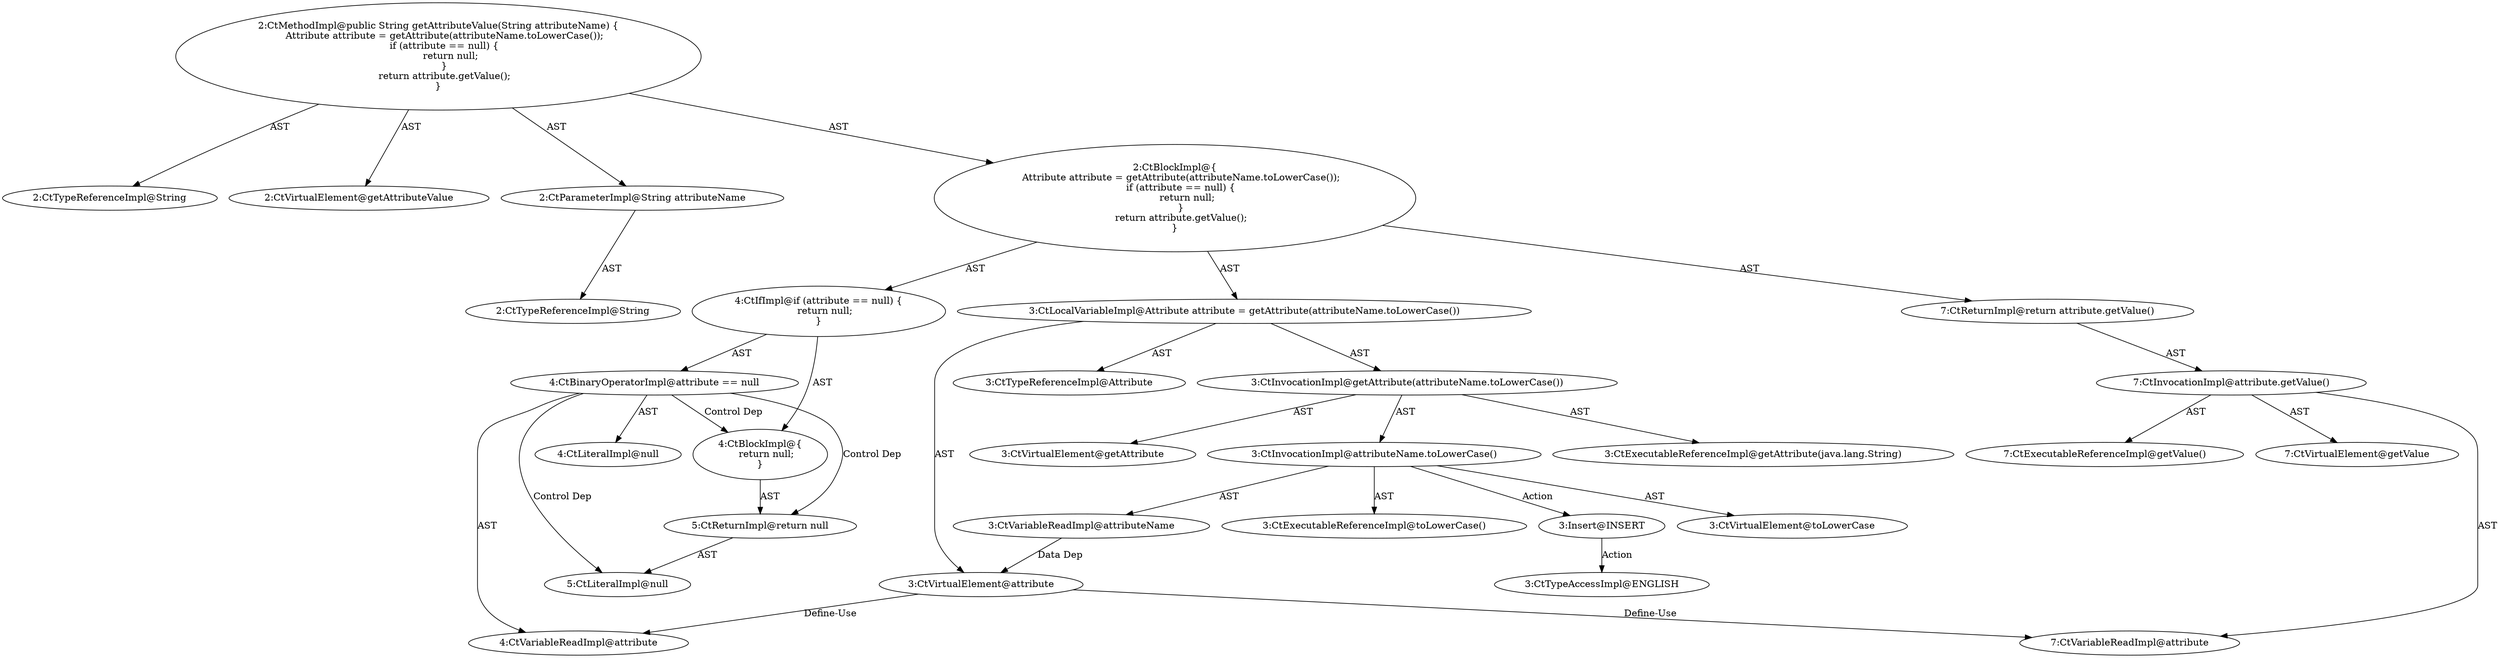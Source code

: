 digraph "getAttributeValue#?,String" {
0 [label="2:CtTypeReferenceImpl@String" shape=ellipse]
1 [label="2:CtVirtualElement@getAttributeValue" shape=ellipse]
2 [label="2:CtParameterImpl@String attributeName" shape=ellipse]
3 [label="2:CtTypeReferenceImpl@String" shape=ellipse]
4 [label="3:CtTypeReferenceImpl@Attribute" shape=ellipse]
5 [label="3:CtExecutableReferenceImpl@getAttribute(java.lang.String)" shape=ellipse]
6 [label="3:CtVirtualElement@getAttribute" shape=ellipse]
7 [label="3:CtExecutableReferenceImpl@toLowerCase()" shape=ellipse]
8 [label="3:CtVirtualElement@toLowerCase" shape=ellipse]
9 [label="3:CtVariableReadImpl@attributeName" shape=ellipse]
10 [label="3:CtInvocationImpl@attributeName.toLowerCase()" shape=ellipse]
11 [label="3:CtInvocationImpl@getAttribute(attributeName.toLowerCase())" shape=ellipse]
12 [label="3:CtVirtualElement@attribute" shape=ellipse]
13 [label="3:CtLocalVariableImpl@Attribute attribute = getAttribute(attributeName.toLowerCase())" shape=ellipse]
14 [label="4:CtVariableReadImpl@attribute" shape=ellipse]
15 [label="4:CtLiteralImpl@null" shape=ellipse]
16 [label="4:CtBinaryOperatorImpl@attribute == null" shape=ellipse]
17 [label="5:CtLiteralImpl@null" shape=ellipse]
18 [label="5:CtReturnImpl@return null" shape=ellipse]
19 [label="4:CtBlockImpl@\{
    return null;
\}" shape=ellipse]
20 [label="4:CtIfImpl@if (attribute == null) \{
    return null;
\}" shape=ellipse]
21 [label="7:CtExecutableReferenceImpl@getValue()" shape=ellipse]
22 [label="7:CtVirtualElement@getValue" shape=ellipse]
23 [label="7:CtVariableReadImpl@attribute" shape=ellipse]
24 [label="7:CtInvocationImpl@attribute.getValue()" shape=ellipse]
25 [label="7:CtReturnImpl@return attribute.getValue()" shape=ellipse]
26 [label="2:CtBlockImpl@\{
    Attribute attribute = getAttribute(attributeName.toLowerCase());
    if (attribute == null) \{
        return null;
    \}
    return attribute.getValue();
\}" shape=ellipse]
27 [label="2:CtMethodImpl@public String getAttributeValue(String attributeName) \{
    Attribute attribute = getAttribute(attributeName.toLowerCase());
    if (attribute == null) \{
        return null;
    \}
    return attribute.getValue();
\}" shape=ellipse]
28 [label="3:Insert@INSERT" shape=ellipse]
29 [label="3:CtTypeAccessImpl@ENGLISH" shape=ellipse]
2 -> 3 [label="AST"];
9 -> 12 [label="Data Dep"];
10 -> 8 [label="AST"];
10 -> 9 [label="AST"];
10 -> 7 [label="AST"];
10 -> 28 [label="Action"];
11 -> 6 [label="AST"];
11 -> 5 [label="AST"];
11 -> 10 [label="AST"];
12 -> 14 [label="Define-Use"];
12 -> 23 [label="Define-Use"];
13 -> 12 [label="AST"];
13 -> 4 [label="AST"];
13 -> 11 [label="AST"];
16 -> 14 [label="AST"];
16 -> 15 [label="AST"];
16 -> 19 [label="Control Dep"];
16 -> 18 [label="Control Dep"];
16 -> 17 [label="Control Dep"];
18 -> 17 [label="AST"];
19 -> 18 [label="AST"];
20 -> 16 [label="AST"];
20 -> 19 [label="AST"];
24 -> 22 [label="AST"];
24 -> 23 [label="AST"];
24 -> 21 [label="AST"];
25 -> 24 [label="AST"];
26 -> 13 [label="AST"];
26 -> 20 [label="AST"];
26 -> 25 [label="AST"];
27 -> 1 [label="AST"];
27 -> 0 [label="AST"];
27 -> 2 [label="AST"];
27 -> 26 [label="AST"];
28 -> 29 [label="Action"];
}